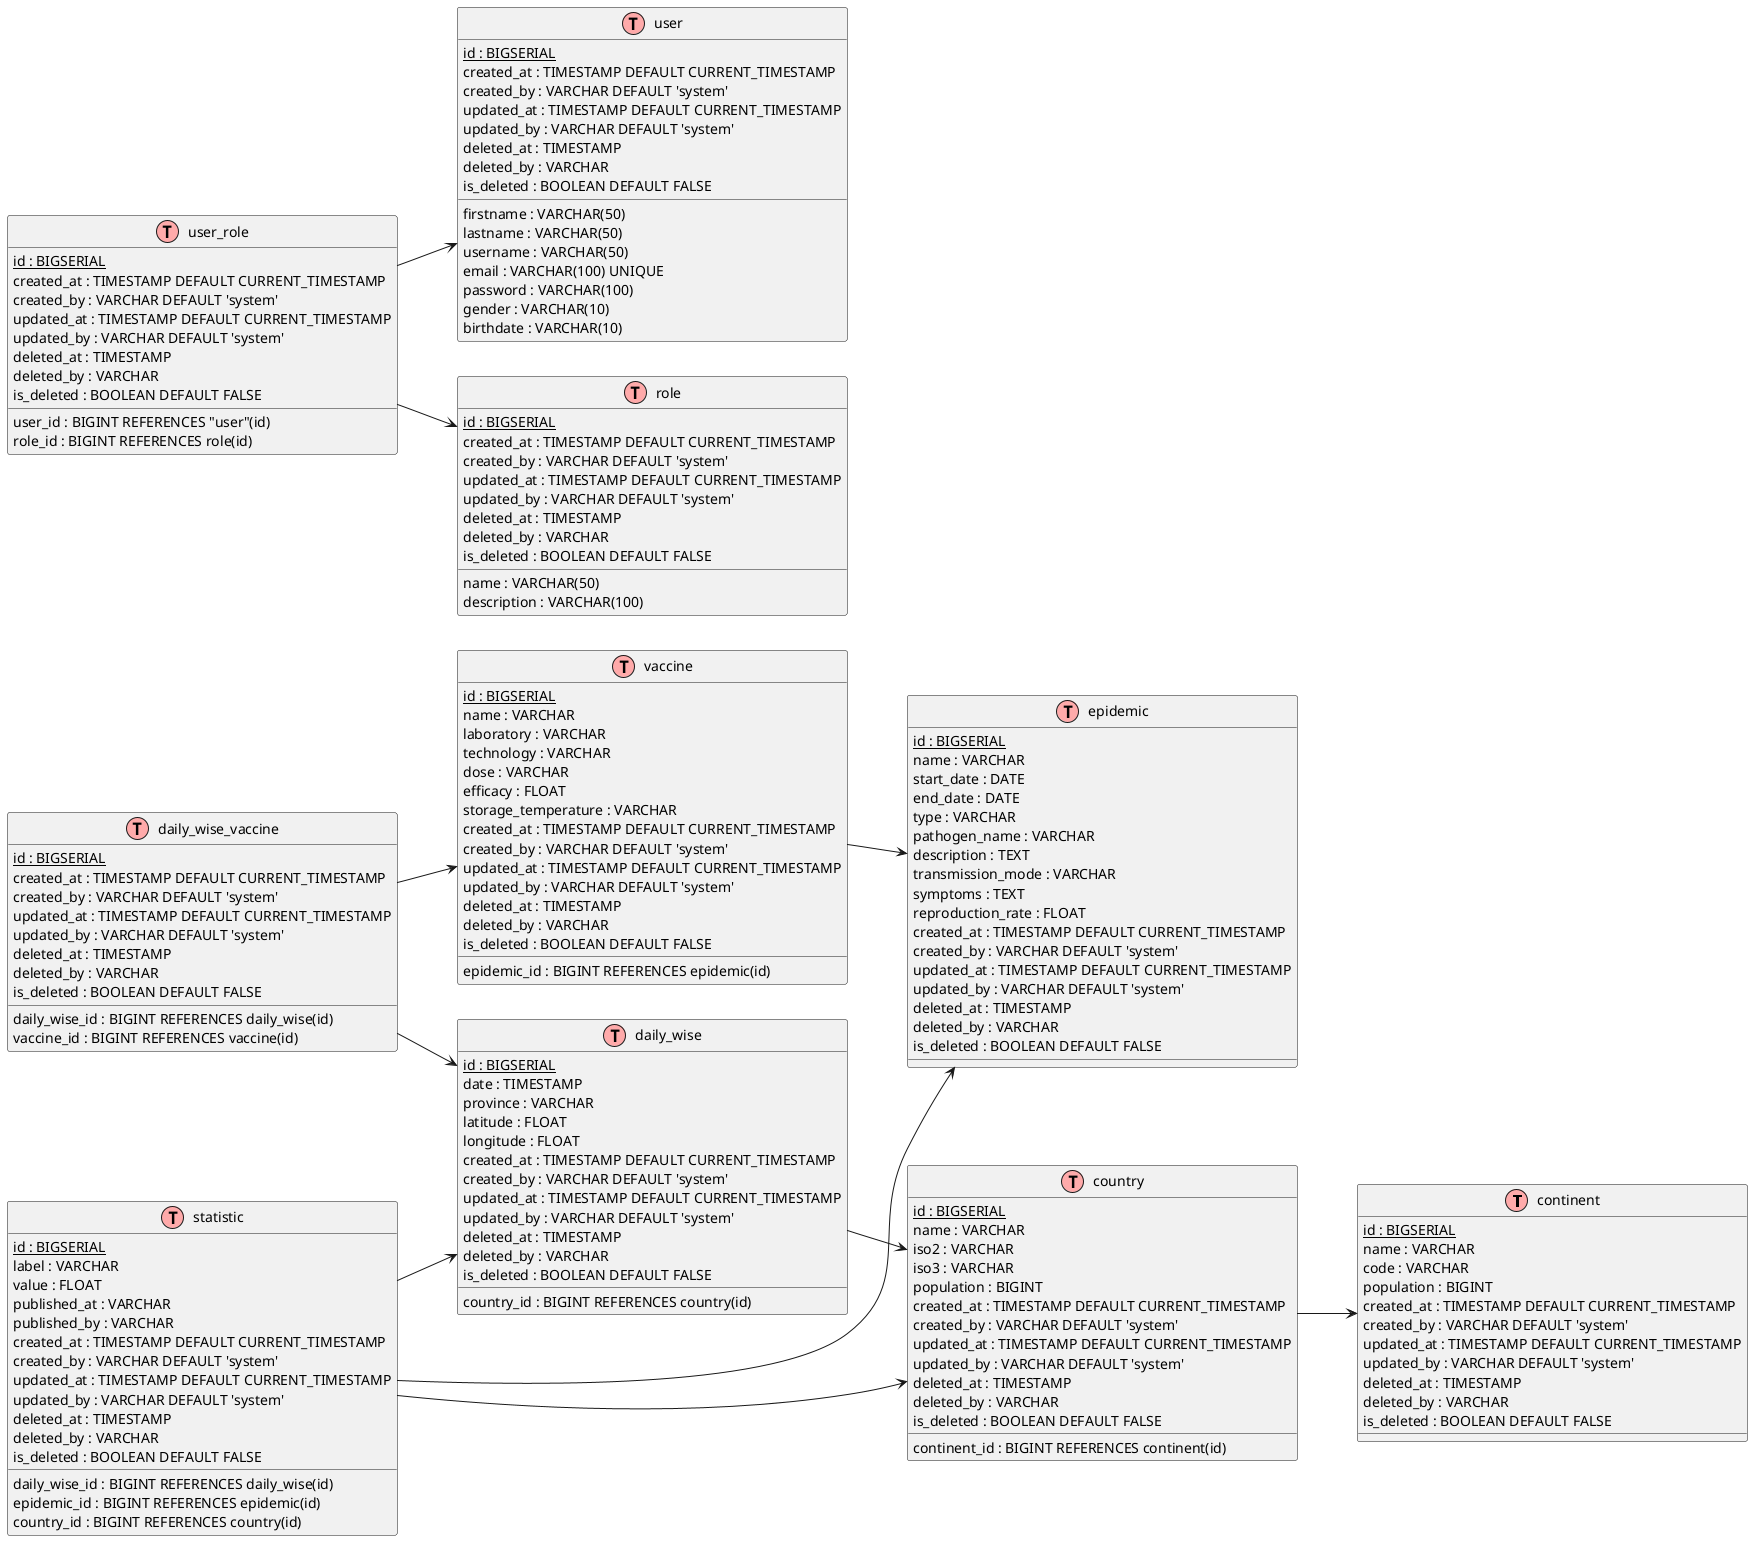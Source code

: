 @startuml MPD_Merise
!define table(x) class x << (T,#FFAAAA) >>
left to right direction
skinparam packageStyle rectangle

' Définition des entités avec typage PostgreSQL

table(continent) {
  {static} id : BIGSERIAL
  name : VARCHAR
  code : VARCHAR
  population : BIGINT
  created_at : TIMESTAMP DEFAULT CURRENT_TIMESTAMP
  created_by : VARCHAR DEFAULT 'system'
  updated_at : TIMESTAMP DEFAULT CURRENT_TIMESTAMP
  updated_by : VARCHAR DEFAULT 'system'
  deleted_at : TIMESTAMP
  deleted_by : VARCHAR
  is_deleted : BOOLEAN DEFAULT FALSE
}

table(country) {
  {static} id : BIGSERIAL
  name : VARCHAR
  iso2 : VARCHAR
  iso3 : VARCHAR
  population : BIGINT
  continent_id : BIGINT REFERENCES continent(id)
  created_at : TIMESTAMP DEFAULT CURRENT_TIMESTAMP
  created_by : VARCHAR DEFAULT 'system'
  updated_at : TIMESTAMP DEFAULT CURRENT_TIMESTAMP
  updated_by : VARCHAR DEFAULT 'system'
  deleted_at : TIMESTAMP
  deleted_by : VARCHAR
  is_deleted : BOOLEAN DEFAULT FALSE
}

table(user) {
  {static} id : BIGSERIAL
  firstname : VARCHAR(50)
  lastname : VARCHAR(50)
  username : VARCHAR(50)
  email : VARCHAR(100) UNIQUE
  password : VARCHAR(100)
  gender : VARCHAR(10)
  birthdate : VARCHAR(10)
  created_at : TIMESTAMP DEFAULT CURRENT_TIMESTAMP
  created_by : VARCHAR DEFAULT 'system'
  updated_at : TIMESTAMP DEFAULT CURRENT_TIMESTAMP
  updated_by : VARCHAR DEFAULT 'system'
  deleted_at : TIMESTAMP
  deleted_by : VARCHAR
  is_deleted : BOOLEAN DEFAULT FALSE
}

table(role) {
  {static} id : BIGSERIAL
  name : VARCHAR(50)
  description : VARCHAR(100)
  created_at : TIMESTAMP DEFAULT CURRENT_TIMESTAMP
  created_by : VARCHAR DEFAULT 'system'
  updated_at : TIMESTAMP DEFAULT CURRENT_TIMESTAMP
  updated_by : VARCHAR DEFAULT 'system'
  deleted_at : TIMESTAMP
  deleted_by : VARCHAR
  is_deleted : BOOLEAN DEFAULT FALSE
}

table(epidemic) {
  {static} id : BIGSERIAL
  name : VARCHAR
  start_date : DATE
  end_date : DATE
  type : VARCHAR
  pathogen_name : VARCHAR
  description : TEXT
  transmission_mode : VARCHAR
  symptoms : TEXT
  reproduction_rate : FLOAT
  created_at : TIMESTAMP DEFAULT CURRENT_TIMESTAMP
  created_by : VARCHAR DEFAULT 'system'
  updated_at : TIMESTAMP DEFAULT CURRENT_TIMESTAMP
  updated_by : VARCHAR DEFAULT 'system'
  deleted_at : TIMESTAMP
  deleted_by : VARCHAR
  is_deleted : BOOLEAN DEFAULT FALSE
}

table(vaccine) {
  {static} id : BIGSERIAL
  name : VARCHAR
  laboratory : VARCHAR
  technology : VARCHAR
  dose : VARCHAR
  efficacy : FLOAT
  storage_temperature : VARCHAR
  epidemic_id : BIGINT REFERENCES epidemic(id)
  created_at : TIMESTAMP DEFAULT CURRENT_TIMESTAMP
  created_by : VARCHAR DEFAULT 'system'
  updated_at : TIMESTAMP DEFAULT CURRENT_TIMESTAMP
  updated_by : VARCHAR DEFAULT 'system'
  deleted_at : TIMESTAMP
  deleted_by : VARCHAR
  is_deleted : BOOLEAN DEFAULT FALSE
}

table(daily_wise) {
  {static} id : BIGSERIAL
  date : TIMESTAMP
  province : VARCHAR
  latitude : FLOAT
  longitude : FLOAT
  country_id : BIGINT REFERENCES country(id)
  created_at : TIMESTAMP DEFAULT CURRENT_TIMESTAMP
  created_by : VARCHAR DEFAULT 'system'
  updated_at : TIMESTAMP DEFAULT CURRENT_TIMESTAMP
  updated_by : VARCHAR DEFAULT 'system'
  deleted_at : TIMESTAMP
  deleted_by : VARCHAR
  is_deleted : BOOLEAN DEFAULT FALSE
}

table(statistic) {
  {static} id : BIGSERIAL
  label : VARCHAR
  value : FLOAT
  daily_wise_id : BIGINT REFERENCES daily_wise(id)
  epidemic_id : BIGINT REFERENCES epidemic(id)
  country_id : BIGINT REFERENCES country(id)
  published_at : VARCHAR
  published_by : VARCHAR
  created_at : TIMESTAMP DEFAULT CURRENT_TIMESTAMP
  created_by : VARCHAR DEFAULT 'system'
  updated_at : TIMESTAMP DEFAULT CURRENT_TIMESTAMP
  updated_by : VARCHAR DEFAULT 'system'
  deleted_at : TIMESTAMP
  deleted_by : VARCHAR
  is_deleted : BOOLEAN DEFAULT FALSE
}

table(user_role) {
  {static} id : BIGSERIAL
  user_id : BIGINT REFERENCES "user"(id)
  role_id : BIGINT REFERENCES role(id)
  created_at : TIMESTAMP DEFAULT CURRENT_TIMESTAMP
  created_by : VARCHAR DEFAULT 'system'
  updated_at : TIMESTAMP DEFAULT CURRENT_TIMESTAMP
  updated_by : VARCHAR DEFAULT 'system'
  deleted_at : TIMESTAMP
  deleted_by : VARCHAR
  is_deleted : BOOLEAN DEFAULT FALSE
}

table(daily_wise_vaccine) {
  {static} id : BIGSERIAL
  daily_wise_id : BIGINT REFERENCES daily_wise(id)
  vaccine_id : BIGINT REFERENCES vaccine(id)
  created_at : TIMESTAMP DEFAULT CURRENT_TIMESTAMP
  created_by : VARCHAR DEFAULT 'system'
  updated_at : TIMESTAMP DEFAULT CURRENT_TIMESTAMP
  updated_by : VARCHAR DEFAULT 'system'
  deleted_at : TIMESTAMP
  deleted_by : VARCHAR
  is_deleted : BOOLEAN DEFAULT FALSE
}

' Définition des relations
country --> continent
daily_wise --> country
statistic --> daily_wise
statistic --> country
vaccine --> epidemic
statistic --> epidemic
daily_wise_vaccine --> daily_wise
daily_wise_vaccine --> vaccine
user_role --> user
user_role --> role
@enduml
